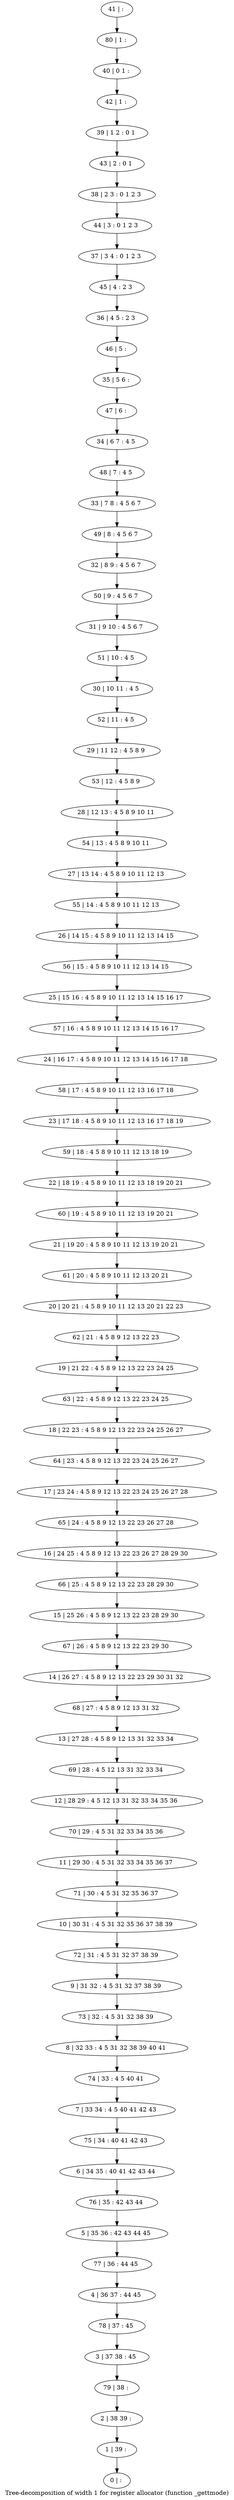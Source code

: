 digraph G {
graph [label="Tree-decomposition of width 1 for register allocator (function _gettmode)"]
0[label="0 | : "];
1[label="1 | 39 : "];
2[label="2 | 38 39 : "];
3[label="3 | 37 38 : 45 "];
4[label="4 | 36 37 : 44 45 "];
5[label="5 | 35 36 : 42 43 44 45 "];
6[label="6 | 34 35 : 40 41 42 43 44 "];
7[label="7 | 33 34 : 4 5 40 41 42 43 "];
8[label="8 | 32 33 : 4 5 31 32 38 39 40 41 "];
9[label="9 | 31 32 : 4 5 31 32 37 38 39 "];
10[label="10 | 30 31 : 4 5 31 32 35 36 37 38 39 "];
11[label="11 | 29 30 : 4 5 31 32 33 34 35 36 37 "];
12[label="12 | 28 29 : 4 5 12 13 31 32 33 34 35 36 "];
13[label="13 | 27 28 : 4 5 8 9 12 13 31 32 33 34 "];
14[label="14 | 26 27 : 4 5 8 9 12 13 22 23 29 30 31 32 "];
15[label="15 | 25 26 : 4 5 8 9 12 13 22 23 28 29 30 "];
16[label="16 | 24 25 : 4 5 8 9 12 13 22 23 26 27 28 29 30 "];
17[label="17 | 23 24 : 4 5 8 9 12 13 22 23 24 25 26 27 28 "];
18[label="18 | 22 23 : 4 5 8 9 12 13 22 23 24 25 26 27 "];
19[label="19 | 21 22 : 4 5 8 9 12 13 22 23 24 25 "];
20[label="20 | 20 21 : 4 5 8 9 10 11 12 13 20 21 22 23 "];
21[label="21 | 19 20 : 4 5 8 9 10 11 12 13 19 20 21 "];
22[label="22 | 18 19 : 4 5 8 9 10 11 12 13 18 19 20 21 "];
23[label="23 | 17 18 : 4 5 8 9 10 11 12 13 16 17 18 19 "];
24[label="24 | 16 17 : 4 5 8 9 10 11 12 13 14 15 16 17 18 "];
25[label="25 | 15 16 : 4 5 8 9 10 11 12 13 14 15 16 17 "];
26[label="26 | 14 15 : 4 5 8 9 10 11 12 13 14 15 "];
27[label="27 | 13 14 : 4 5 8 9 10 11 12 13 "];
28[label="28 | 12 13 : 4 5 8 9 10 11 "];
29[label="29 | 11 12 : 4 5 8 9 "];
30[label="30 | 10 11 : 4 5 "];
31[label="31 | 9 10 : 4 5 6 7 "];
32[label="32 | 8 9 : 4 5 6 7 "];
33[label="33 | 7 8 : 4 5 6 7 "];
34[label="34 | 6 7 : 4 5 "];
35[label="35 | 5 6 : "];
36[label="36 | 4 5 : 2 3 "];
37[label="37 | 3 4 : 0 1 2 3 "];
38[label="38 | 2 3 : 0 1 2 3 "];
39[label="39 | 1 2 : 0 1 "];
40[label="40 | 0 1 : "];
41[label="41 | : "];
42[label="42 | 1 : "];
43[label="43 | 2 : 0 1 "];
44[label="44 | 3 : 0 1 2 3 "];
45[label="45 | 4 : 2 3 "];
46[label="46 | 5 : "];
47[label="47 | 6 : "];
48[label="48 | 7 : 4 5 "];
49[label="49 | 8 : 4 5 6 7 "];
50[label="50 | 9 : 4 5 6 7 "];
51[label="51 | 10 : 4 5 "];
52[label="52 | 11 : 4 5 "];
53[label="53 | 12 : 4 5 8 9 "];
54[label="54 | 13 : 4 5 8 9 10 11 "];
55[label="55 | 14 : 4 5 8 9 10 11 12 13 "];
56[label="56 | 15 : 4 5 8 9 10 11 12 13 14 15 "];
57[label="57 | 16 : 4 5 8 9 10 11 12 13 14 15 16 17 "];
58[label="58 | 17 : 4 5 8 9 10 11 12 13 16 17 18 "];
59[label="59 | 18 : 4 5 8 9 10 11 12 13 18 19 "];
60[label="60 | 19 : 4 5 8 9 10 11 12 13 19 20 21 "];
61[label="61 | 20 : 4 5 8 9 10 11 12 13 20 21 "];
62[label="62 | 21 : 4 5 8 9 12 13 22 23 "];
63[label="63 | 22 : 4 5 8 9 12 13 22 23 24 25 "];
64[label="64 | 23 : 4 5 8 9 12 13 22 23 24 25 26 27 "];
65[label="65 | 24 : 4 5 8 9 12 13 22 23 26 27 28 "];
66[label="66 | 25 : 4 5 8 9 12 13 22 23 28 29 30 "];
67[label="67 | 26 : 4 5 8 9 12 13 22 23 29 30 "];
68[label="68 | 27 : 4 5 8 9 12 13 31 32 "];
69[label="69 | 28 : 4 5 12 13 31 32 33 34 "];
70[label="70 | 29 : 4 5 31 32 33 34 35 36 "];
71[label="71 | 30 : 4 5 31 32 35 36 37 "];
72[label="72 | 31 : 4 5 31 32 37 38 39 "];
73[label="73 | 32 : 4 5 31 32 38 39 "];
74[label="74 | 33 : 4 5 40 41 "];
75[label="75 | 34 : 40 41 42 43 "];
76[label="76 | 35 : 42 43 44 "];
77[label="77 | 36 : 44 45 "];
78[label="78 | 37 : 45 "];
79[label="79 | 38 : "];
80[label="80 | 1 : "];
41->80 ;
80->40 ;
40->42 ;
42->39 ;
39->43 ;
43->38 ;
38->44 ;
44->37 ;
37->45 ;
45->36 ;
36->46 ;
46->35 ;
35->47 ;
47->34 ;
34->48 ;
48->33 ;
33->49 ;
49->32 ;
32->50 ;
50->31 ;
31->51 ;
51->30 ;
30->52 ;
52->29 ;
29->53 ;
53->28 ;
28->54 ;
54->27 ;
27->55 ;
55->26 ;
26->56 ;
56->25 ;
25->57 ;
57->24 ;
24->58 ;
58->23 ;
23->59 ;
59->22 ;
22->60 ;
60->21 ;
21->61 ;
61->20 ;
20->62 ;
62->19 ;
19->63 ;
63->18 ;
18->64 ;
64->17 ;
17->65 ;
65->16 ;
16->66 ;
66->15 ;
15->67 ;
67->14 ;
14->68 ;
68->13 ;
13->69 ;
69->12 ;
12->70 ;
70->11 ;
11->71 ;
71->10 ;
10->72 ;
72->9 ;
9->73 ;
73->8 ;
8->74 ;
74->7 ;
7->75 ;
75->6 ;
6->76 ;
76->5 ;
5->77 ;
77->4 ;
4->78 ;
78->3 ;
3->79 ;
79->2 ;
2->1 ;
1->0 ;
}
